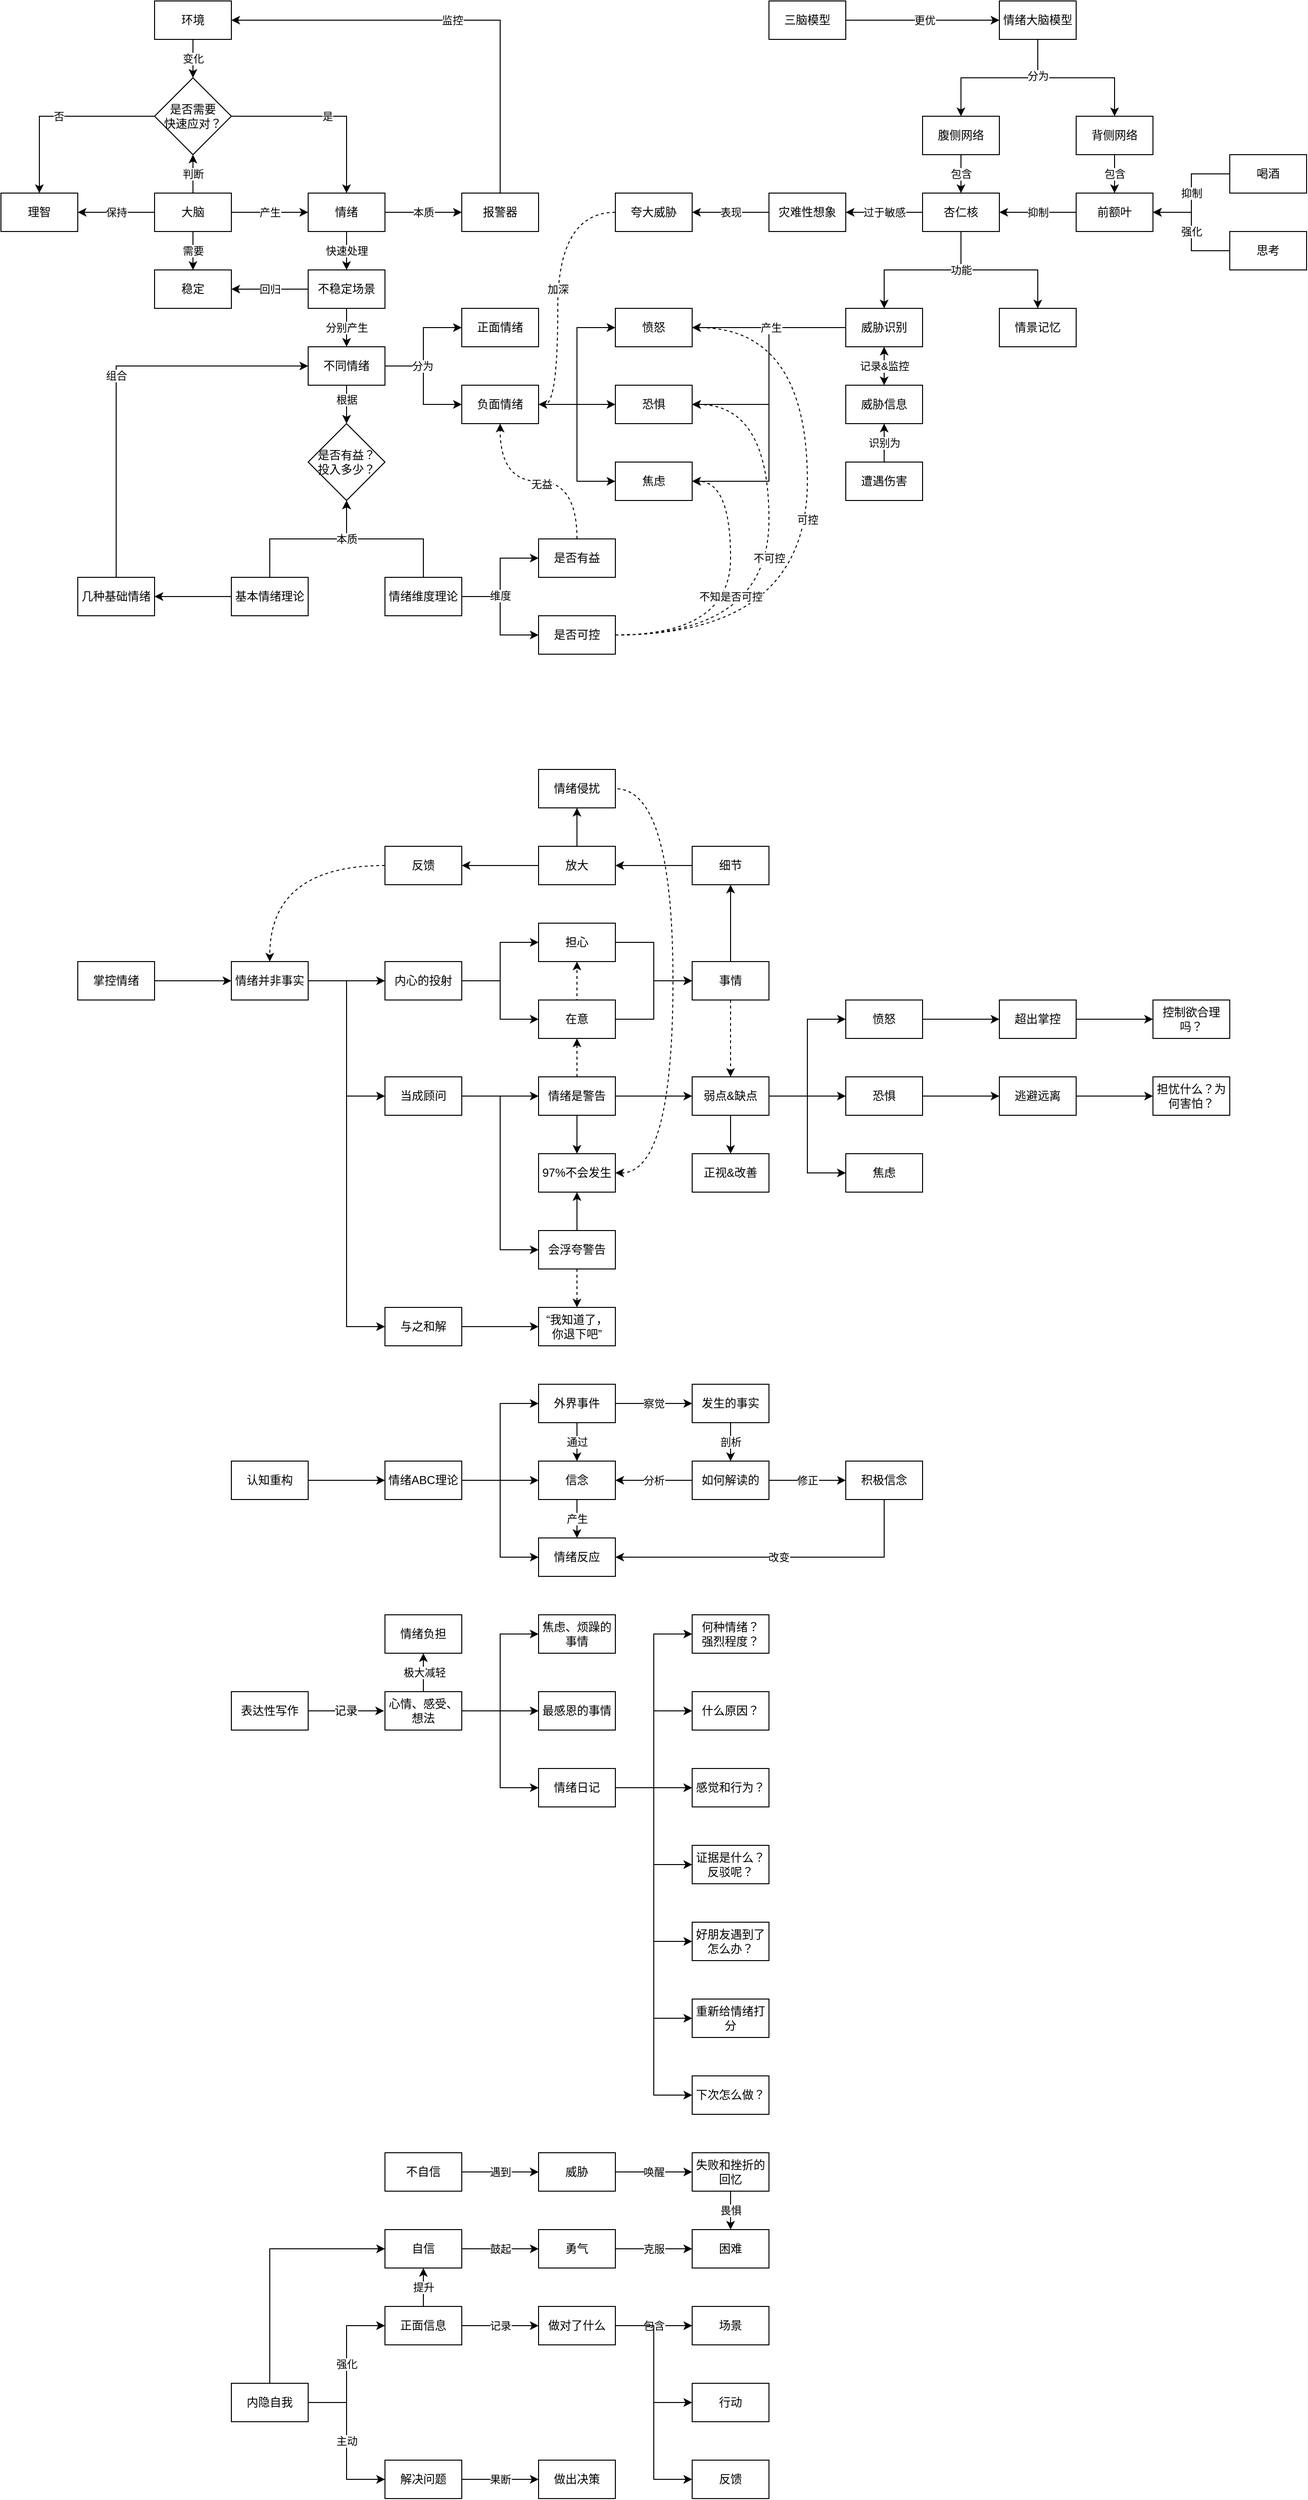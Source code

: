 <mxfile version="23.1.5" type="github">
  <diagram name="第 1 页" id="769Nruec_Y08chpwxp-w">
    <mxGraphModel dx="1434" dy="746" grid="1" gridSize="10" guides="1" tooltips="1" connect="1" arrows="1" fold="1" page="1" pageScale="1" pageWidth="827" pageHeight="1169" math="0" shadow="0">
      <root>
        <mxCell id="0" />
        <mxCell id="1" parent="0" />
        <mxCell id="pS93kYRO29QVI3YdvDil-194" style="edgeStyle=orthogonalEdgeStyle;rounded=0;orthogonalLoop=1;jettySize=auto;html=1;entryX=0.5;entryY=1;entryDx=0;entryDy=0;dashed=1;" parent="1" source="pS93kYRO29QVI3YdvDil-151" target="pS93kYRO29QVI3YdvDil-129" edge="1">
          <mxGeometry relative="1" as="geometry" />
        </mxCell>
        <mxCell id="pS93kYRO29QVI3YdvDil-13" value="变化" style="edgeStyle=orthogonalEdgeStyle;rounded=0;orthogonalLoop=1;jettySize=auto;html=1;" parent="1" source="pS93kYRO29QVI3YdvDil-1" target="pS93kYRO29QVI3YdvDil-12" edge="1">
          <mxGeometry relative="1" as="geometry" />
        </mxCell>
        <mxCell id="pS93kYRO29QVI3YdvDil-1" value="环境" style="rounded=0;whiteSpace=wrap;html=1;" parent="1" vertex="1">
          <mxGeometry x="240" y="160" width="80" height="40" as="geometry" />
        </mxCell>
        <mxCell id="pS93kYRO29QVI3YdvDil-2" value="理智" style="rounded=0;whiteSpace=wrap;html=1;" parent="1" vertex="1">
          <mxGeometry x="80" y="360" width="80" height="40" as="geometry" />
        </mxCell>
        <mxCell id="pS93kYRO29QVI3YdvDil-7" value="保持" style="edgeStyle=orthogonalEdgeStyle;rounded=0;orthogonalLoop=1;jettySize=auto;html=1;entryX=1;entryY=0.5;entryDx=0;entryDy=0;" parent="1" source="pS93kYRO29QVI3YdvDil-3" target="pS93kYRO29QVI3YdvDil-2" edge="1">
          <mxGeometry relative="1" as="geometry" />
        </mxCell>
        <mxCell id="pS93kYRO29QVI3YdvDil-8" value="产生" style="edgeStyle=orthogonalEdgeStyle;rounded=0;orthogonalLoop=1;jettySize=auto;html=1;entryX=0;entryY=0.5;entryDx=0;entryDy=0;" parent="1" source="pS93kYRO29QVI3YdvDil-3" target="pS93kYRO29QVI3YdvDil-6" edge="1">
          <mxGeometry relative="1" as="geometry" />
        </mxCell>
        <mxCell id="pS93kYRO29QVI3YdvDil-14" value="判断" style="edgeStyle=orthogonalEdgeStyle;rounded=0;orthogonalLoop=1;jettySize=auto;html=1;" parent="1" source="pS93kYRO29QVI3YdvDil-3" target="pS93kYRO29QVI3YdvDil-12" edge="1">
          <mxGeometry relative="1" as="geometry" />
        </mxCell>
        <mxCell id="pS93kYRO29QVI3YdvDil-25" value="需要" style="edgeStyle=orthogonalEdgeStyle;rounded=0;orthogonalLoop=1;jettySize=auto;html=1;entryX=0.5;entryY=0;entryDx=0;entryDy=0;" parent="1" source="pS93kYRO29QVI3YdvDil-3" target="pS93kYRO29QVI3YdvDil-24" edge="1">
          <mxGeometry relative="1" as="geometry" />
        </mxCell>
        <mxCell id="pS93kYRO29QVI3YdvDil-3" value="大脑" style="rounded=0;whiteSpace=wrap;html=1;" parent="1" vertex="1">
          <mxGeometry x="240" y="360" width="80" height="40" as="geometry" />
        </mxCell>
        <mxCell id="pS93kYRO29QVI3YdvDil-20" value="本质" style="edgeStyle=orthogonalEdgeStyle;rounded=0;orthogonalLoop=1;jettySize=auto;html=1;entryX=0;entryY=0.5;entryDx=0;entryDy=0;" parent="1" source="pS93kYRO29QVI3YdvDil-6" target="pS93kYRO29QVI3YdvDil-19" edge="1">
          <mxGeometry relative="1" as="geometry" />
        </mxCell>
        <mxCell id="pS93kYRO29QVI3YdvDil-26" value="快速处理" style="edgeStyle=orthogonalEdgeStyle;rounded=0;orthogonalLoop=1;jettySize=auto;html=1;entryX=0.5;entryY=0;entryDx=0;entryDy=0;" parent="1" source="pS93kYRO29QVI3YdvDil-6" target="pS93kYRO29QVI3YdvDil-23" edge="1">
          <mxGeometry relative="1" as="geometry" />
        </mxCell>
        <mxCell id="pS93kYRO29QVI3YdvDil-6" value="情绪" style="rounded=0;whiteSpace=wrap;html=1;" parent="1" vertex="1">
          <mxGeometry x="400" y="360" width="80" height="40" as="geometry" />
        </mxCell>
        <mxCell id="pS93kYRO29QVI3YdvDil-15" value="是" style="edgeStyle=orthogonalEdgeStyle;rounded=0;orthogonalLoop=1;jettySize=auto;html=1;" parent="1" source="pS93kYRO29QVI3YdvDil-12" target="pS93kYRO29QVI3YdvDil-6" edge="1">
          <mxGeometry relative="1" as="geometry" />
        </mxCell>
        <mxCell id="pS93kYRO29QVI3YdvDil-16" value="否" style="edgeStyle=orthogonalEdgeStyle;rounded=0;orthogonalLoop=1;jettySize=auto;html=1;entryX=0.5;entryY=0;entryDx=0;entryDy=0;" parent="1" source="pS93kYRO29QVI3YdvDil-12" target="pS93kYRO29QVI3YdvDil-2" edge="1">
          <mxGeometry relative="1" as="geometry" />
        </mxCell>
        <mxCell id="pS93kYRO29QVI3YdvDil-12" value="是否需要&lt;br&gt;快速应对？" style="rhombus;whiteSpace=wrap;html=1;" parent="1" vertex="1">
          <mxGeometry x="240" y="240" width="80" height="80" as="geometry" />
        </mxCell>
        <mxCell id="pS93kYRO29QVI3YdvDil-21" value="监控" style="edgeStyle=orthogonalEdgeStyle;rounded=0;orthogonalLoop=1;jettySize=auto;html=1;entryX=1;entryY=0.5;entryDx=0;entryDy=0;" parent="1" source="pS93kYRO29QVI3YdvDil-19" target="pS93kYRO29QVI3YdvDil-1" edge="1">
          <mxGeometry relative="1" as="geometry">
            <Array as="points">
              <mxPoint x="600" y="180" />
            </Array>
          </mxGeometry>
        </mxCell>
        <mxCell id="pS93kYRO29QVI3YdvDil-19" value="报警器" style="rounded=0;whiteSpace=wrap;html=1;" parent="1" vertex="1">
          <mxGeometry x="560" y="360" width="80" height="40" as="geometry" />
        </mxCell>
        <mxCell id="pS93kYRO29QVI3YdvDil-27" value="回归" style="edgeStyle=orthogonalEdgeStyle;rounded=0;orthogonalLoop=1;jettySize=auto;html=1;" parent="1" source="pS93kYRO29QVI3YdvDil-23" target="pS93kYRO29QVI3YdvDil-24" edge="1">
          <mxGeometry relative="1" as="geometry" />
        </mxCell>
        <mxCell id="pS93kYRO29QVI3YdvDil-42" value="分别产生" style="edgeStyle=orthogonalEdgeStyle;rounded=0;orthogonalLoop=1;jettySize=auto;html=1;entryX=0.5;entryY=0;entryDx=0;entryDy=0;" parent="1" source="pS93kYRO29QVI3YdvDil-23" target="pS93kYRO29QVI3YdvDil-41" edge="1">
          <mxGeometry relative="1" as="geometry" />
        </mxCell>
        <mxCell id="pS93kYRO29QVI3YdvDil-23" value="不稳定场景" style="rounded=0;whiteSpace=wrap;html=1;" parent="1" vertex="1">
          <mxGeometry x="400" y="440" width="80" height="40" as="geometry" />
        </mxCell>
        <mxCell id="pS93kYRO29QVI3YdvDil-24" value="稳定" style="rounded=0;whiteSpace=wrap;html=1;" parent="1" vertex="1">
          <mxGeometry x="240" y="440" width="80" height="40" as="geometry" />
        </mxCell>
        <mxCell id="pS93kYRO29QVI3YdvDil-38" style="edgeStyle=orthogonalEdgeStyle;rounded=0;orthogonalLoop=1;jettySize=auto;html=1;entryX=0.5;entryY=1;entryDx=0;entryDy=0;" parent="1" source="pS93kYRO29QVI3YdvDil-29" target="pS93kYRO29QVI3YdvDil-36" edge="1">
          <mxGeometry relative="1" as="geometry" />
        </mxCell>
        <mxCell id="pS93kYRO29QVI3YdvDil-59" style="edgeStyle=orthogonalEdgeStyle;rounded=0;orthogonalLoop=1;jettySize=auto;html=1;entryX=1;entryY=0.5;entryDx=0;entryDy=0;" parent="1" source="pS93kYRO29QVI3YdvDil-29" target="pS93kYRO29QVI3YdvDil-58" edge="1">
          <mxGeometry relative="1" as="geometry" />
        </mxCell>
        <mxCell id="pS93kYRO29QVI3YdvDil-29" value="基本情绪理论" style="rounded=0;whiteSpace=wrap;html=1;" parent="1" vertex="1">
          <mxGeometry x="320" y="760" width="80" height="40" as="geometry" />
        </mxCell>
        <mxCell id="pS93kYRO29QVI3YdvDil-39" style="edgeStyle=orthogonalEdgeStyle;rounded=0;orthogonalLoop=1;jettySize=auto;html=1;entryX=0.5;entryY=1;entryDx=0;entryDy=0;" parent="1" source="pS93kYRO29QVI3YdvDil-35" target="pS93kYRO29QVI3YdvDil-36" edge="1">
          <mxGeometry relative="1" as="geometry" />
        </mxCell>
        <mxCell id="pS93kYRO29QVI3YdvDil-40" value="本质" style="edgeLabel;html=1;align=center;verticalAlign=middle;resizable=0;points=[];" parent="pS93kYRO29QVI3YdvDil-39" vertex="1" connectable="0">
          <mxGeometry x="0.512" y="-1" relative="1" as="geometry">
            <mxPoint x="-1" y="1" as="offset" />
          </mxGeometry>
        </mxCell>
        <mxCell id="pS93kYRO29QVI3YdvDil-55" style="edgeStyle=orthogonalEdgeStyle;rounded=0;orthogonalLoop=1;jettySize=auto;html=1;entryX=0;entryY=0.5;entryDx=0;entryDy=0;" parent="1" source="pS93kYRO29QVI3YdvDil-35" target="pS93kYRO29QVI3YdvDil-53" edge="1">
          <mxGeometry relative="1" as="geometry" />
        </mxCell>
        <mxCell id="pS93kYRO29QVI3YdvDil-56" style="edgeStyle=orthogonalEdgeStyle;rounded=0;orthogonalLoop=1;jettySize=auto;html=1;entryX=0;entryY=0.5;entryDx=0;entryDy=0;" parent="1" source="pS93kYRO29QVI3YdvDil-35" target="pS93kYRO29QVI3YdvDil-54" edge="1">
          <mxGeometry relative="1" as="geometry" />
        </mxCell>
        <mxCell id="pS93kYRO29QVI3YdvDil-57" value="维度" style="edgeLabel;html=1;align=center;verticalAlign=middle;resizable=0;points=[];" parent="pS93kYRO29QVI3YdvDil-56" vertex="1" connectable="0">
          <mxGeometry x="-0.333" relative="1" as="geometry">
            <mxPoint y="-1" as="offset" />
          </mxGeometry>
        </mxCell>
        <mxCell id="pS93kYRO29QVI3YdvDil-35" value="情绪维度理论" style="rounded=0;whiteSpace=wrap;html=1;" parent="1" vertex="1">
          <mxGeometry x="480" y="760" width="80" height="40" as="geometry" />
        </mxCell>
        <mxCell id="pS93kYRO29QVI3YdvDil-36" value="是否有益？&lt;br&gt;投入多少？" style="rhombus;whiteSpace=wrap;html=1;" parent="1" vertex="1">
          <mxGeometry x="400" y="600" width="80" height="80" as="geometry" />
        </mxCell>
        <mxCell id="pS93kYRO29QVI3YdvDil-43" style="edgeStyle=orthogonalEdgeStyle;rounded=0;orthogonalLoop=1;jettySize=auto;html=1;entryX=0.5;entryY=0;entryDx=0;entryDy=0;" parent="1" source="pS93kYRO29QVI3YdvDil-41" target="pS93kYRO29QVI3YdvDil-36" edge="1">
          <mxGeometry relative="1" as="geometry" />
        </mxCell>
        <mxCell id="pS93kYRO29QVI3YdvDil-44" value="根据" style="edgeLabel;html=1;align=center;verticalAlign=middle;resizable=0;points=[];" parent="pS93kYRO29QVI3YdvDil-43" vertex="1" connectable="0">
          <mxGeometry x="-0.25" relative="1" as="geometry">
            <mxPoint as="offset" />
          </mxGeometry>
        </mxCell>
        <mxCell id="pS93kYRO29QVI3YdvDil-46" value="" style="edgeStyle=orthogonalEdgeStyle;rounded=0;orthogonalLoop=1;jettySize=auto;html=1;" parent="1" source="pS93kYRO29QVI3YdvDil-41" target="pS93kYRO29QVI3YdvDil-45" edge="1">
          <mxGeometry relative="1" as="geometry" />
        </mxCell>
        <mxCell id="pS93kYRO29QVI3YdvDil-64" style="edgeStyle=orthogonalEdgeStyle;rounded=0;orthogonalLoop=1;jettySize=auto;html=1;" parent="1" source="pS93kYRO29QVI3YdvDil-41" target="pS93kYRO29QVI3YdvDil-63" edge="1">
          <mxGeometry relative="1" as="geometry" />
        </mxCell>
        <mxCell id="pS93kYRO29QVI3YdvDil-65" value="分为" style="edgeLabel;html=1;align=center;verticalAlign=middle;resizable=0;points=[];" parent="pS93kYRO29QVI3YdvDil-64" vertex="1" connectable="0">
          <mxGeometry x="-0.333" y="-2" relative="1" as="geometry">
            <mxPoint x="-3" as="offset" />
          </mxGeometry>
        </mxCell>
        <mxCell id="pS93kYRO29QVI3YdvDil-41" value="不同情绪" style="rounded=0;whiteSpace=wrap;html=1;" parent="1" vertex="1">
          <mxGeometry x="400" y="520" width="80" height="40" as="geometry" />
        </mxCell>
        <mxCell id="pS93kYRO29QVI3YdvDil-50" style="edgeStyle=orthogonalEdgeStyle;rounded=0;orthogonalLoop=1;jettySize=auto;html=1;entryX=0;entryY=0.5;entryDx=0;entryDy=0;" parent="1" source="pS93kYRO29QVI3YdvDil-45" target="pS93kYRO29QVI3YdvDil-47" edge="1">
          <mxGeometry relative="1" as="geometry" />
        </mxCell>
        <mxCell id="pS93kYRO29QVI3YdvDil-51" style="edgeStyle=orthogonalEdgeStyle;rounded=0;orthogonalLoop=1;jettySize=auto;html=1;entryX=0;entryY=0.5;entryDx=0;entryDy=0;" parent="1" source="pS93kYRO29QVI3YdvDil-45" target="pS93kYRO29QVI3YdvDil-48" edge="1">
          <mxGeometry relative="1" as="geometry" />
        </mxCell>
        <mxCell id="pS93kYRO29QVI3YdvDil-52" style="edgeStyle=orthogonalEdgeStyle;rounded=0;orthogonalLoop=1;jettySize=auto;html=1;entryX=0;entryY=0.5;entryDx=0;entryDy=0;" parent="1" source="pS93kYRO29QVI3YdvDil-45" target="pS93kYRO29QVI3YdvDil-49" edge="1">
          <mxGeometry relative="1" as="geometry" />
        </mxCell>
        <mxCell id="pS93kYRO29QVI3YdvDil-45" value="负面情绪" style="rounded=0;whiteSpace=wrap;html=1;" parent="1" vertex="1">
          <mxGeometry x="560" y="560" width="80" height="40" as="geometry" />
        </mxCell>
        <mxCell id="pS93kYRO29QVI3YdvDil-47" value="愤怒" style="rounded=0;whiteSpace=wrap;html=1;" parent="1" vertex="1">
          <mxGeometry x="720" y="480" width="80" height="40" as="geometry" />
        </mxCell>
        <mxCell id="pS93kYRO29QVI3YdvDil-48" value="恐惧" style="rounded=0;whiteSpace=wrap;html=1;" parent="1" vertex="1">
          <mxGeometry x="720" y="560" width="80" height="40" as="geometry" />
        </mxCell>
        <mxCell id="pS93kYRO29QVI3YdvDil-49" value="焦虑" style="rounded=0;whiteSpace=wrap;html=1;" parent="1" vertex="1">
          <mxGeometry x="720" y="640" width="80" height="40" as="geometry" />
        </mxCell>
        <mxCell id="pS93kYRO29QVI3YdvDil-61" style="edgeStyle=orthogonalEdgeStyle;rounded=0;orthogonalLoop=1;jettySize=auto;html=1;dashed=1;curved=1;" parent="1" source="pS93kYRO29QVI3YdvDil-53" target="pS93kYRO29QVI3YdvDil-45" edge="1">
          <mxGeometry relative="1" as="geometry" />
        </mxCell>
        <mxCell id="pS93kYRO29QVI3YdvDil-62" value="无益" style="edgeLabel;html=1;align=center;verticalAlign=middle;resizable=0;points=[];" parent="pS93kYRO29QVI3YdvDil-61" vertex="1" connectable="0">
          <mxGeometry x="-0.025" y="4" relative="1" as="geometry">
            <mxPoint y="-1" as="offset" />
          </mxGeometry>
        </mxCell>
        <mxCell id="pS93kYRO29QVI3YdvDil-53" value="是否有益" style="rounded=0;whiteSpace=wrap;html=1;" parent="1" vertex="1">
          <mxGeometry x="640" y="720" width="80" height="40" as="geometry" />
        </mxCell>
        <mxCell id="pS93kYRO29QVI3YdvDil-92" value="可控" style="edgeStyle=orthogonalEdgeStyle;rounded=0;orthogonalLoop=1;jettySize=auto;html=1;entryX=1;entryY=0.5;entryDx=0;entryDy=0;curved=1;dashed=1;" parent="1" source="pS93kYRO29QVI3YdvDil-54" target="pS93kYRO29QVI3YdvDil-47" edge="1">
          <mxGeometry relative="1" as="geometry">
            <Array as="points">
              <mxPoint x="920" y="820" />
              <mxPoint x="920" y="500" />
            </Array>
          </mxGeometry>
        </mxCell>
        <mxCell id="pS93kYRO29QVI3YdvDil-98" value="不可控" style="edgeStyle=orthogonalEdgeStyle;rounded=0;orthogonalLoop=1;jettySize=auto;html=1;entryX=1;entryY=0.5;entryDx=0;entryDy=0;curved=1;dashed=1;" parent="1" source="pS93kYRO29QVI3YdvDil-54" target="pS93kYRO29QVI3YdvDil-48" edge="1">
          <mxGeometry relative="1" as="geometry">
            <Array as="points">
              <mxPoint x="880" y="820" />
              <mxPoint x="880" y="580" />
            </Array>
          </mxGeometry>
        </mxCell>
        <mxCell id="pS93kYRO29QVI3YdvDil-100" value="不知是否可控" style="edgeStyle=orthogonalEdgeStyle;rounded=0;orthogonalLoop=1;jettySize=auto;html=1;entryX=1;entryY=0.5;entryDx=0;entryDy=0;curved=1;dashed=1;" parent="1" source="pS93kYRO29QVI3YdvDil-54" target="pS93kYRO29QVI3YdvDil-49" edge="1">
          <mxGeometry relative="1" as="geometry">
            <Array as="points">
              <mxPoint x="840" y="820" />
              <mxPoint x="840" y="660" />
            </Array>
          </mxGeometry>
        </mxCell>
        <mxCell id="pS93kYRO29QVI3YdvDil-54" value="是否可控" style="rounded=0;whiteSpace=wrap;html=1;" parent="1" vertex="1">
          <mxGeometry x="640" y="800" width="80" height="40" as="geometry" />
        </mxCell>
        <mxCell id="pS93kYRO29QVI3YdvDil-60" value="组合" style="edgeStyle=orthogonalEdgeStyle;rounded=0;orthogonalLoop=1;jettySize=auto;html=1;entryX=0;entryY=0.5;entryDx=0;entryDy=0;" parent="1" source="pS93kYRO29QVI3YdvDil-58" target="pS93kYRO29QVI3YdvDil-41" edge="1">
          <mxGeometry relative="1" as="geometry">
            <Array as="points">
              <mxPoint x="200" y="540" />
            </Array>
          </mxGeometry>
        </mxCell>
        <mxCell id="pS93kYRO29QVI3YdvDil-58" value="几种基础情绪" style="rounded=0;whiteSpace=wrap;html=1;" parent="1" vertex="1">
          <mxGeometry x="160" y="760" width="80" height="40" as="geometry" />
        </mxCell>
        <mxCell id="pS93kYRO29QVI3YdvDil-63" value="正面情绪" style="rounded=0;whiteSpace=wrap;html=1;" parent="1" vertex="1">
          <mxGeometry x="560" y="480" width="80" height="40" as="geometry" />
        </mxCell>
        <mxCell id="pS93kYRO29QVI3YdvDil-110" style="edgeStyle=orthogonalEdgeStyle;rounded=0;orthogonalLoop=1;jettySize=auto;html=1;entryX=0.5;entryY=0;entryDx=0;entryDy=0;" parent="1" source="pS93kYRO29QVI3YdvDil-66" target="pS93kYRO29QVI3YdvDil-67" edge="1">
          <mxGeometry relative="1" as="geometry" />
        </mxCell>
        <mxCell id="pS93kYRO29QVI3YdvDil-111" style="edgeStyle=orthogonalEdgeStyle;rounded=0;orthogonalLoop=1;jettySize=auto;html=1;" parent="1" source="pS93kYRO29QVI3YdvDil-66" target="pS93kYRO29QVI3YdvDil-68" edge="1">
          <mxGeometry relative="1" as="geometry" />
        </mxCell>
        <mxCell id="pS93kYRO29QVI3YdvDil-123" value="分为" style="edgeLabel;html=1;align=center;verticalAlign=middle;resizable=0;points=[];" parent="pS93kYRO29QVI3YdvDil-111" vertex="1" connectable="0">
          <mxGeometry x="-0.525" relative="1" as="geometry">
            <mxPoint as="offset" />
          </mxGeometry>
        </mxCell>
        <mxCell id="pS93kYRO29QVI3YdvDil-66" value="情绪大脑模型" style="rounded=0;whiteSpace=wrap;html=1;" parent="1" vertex="1">
          <mxGeometry x="1120" y="160" width="80" height="40" as="geometry" />
        </mxCell>
        <mxCell id="pS93kYRO29QVI3YdvDil-74" value="包含" style="edgeStyle=orthogonalEdgeStyle;rounded=0;orthogonalLoop=1;jettySize=auto;html=1;entryX=0.5;entryY=0;entryDx=0;entryDy=0;" parent="1" source="pS93kYRO29QVI3YdvDil-67" target="pS93kYRO29QVI3YdvDil-69" edge="1">
          <mxGeometry relative="1" as="geometry" />
        </mxCell>
        <mxCell id="pS93kYRO29QVI3YdvDil-67" value="腹侧网络" style="rounded=0;whiteSpace=wrap;html=1;" parent="1" vertex="1">
          <mxGeometry x="1040" y="280" width="80" height="40" as="geometry" />
        </mxCell>
        <mxCell id="pS93kYRO29QVI3YdvDil-75" value="包含" style="edgeStyle=orthogonalEdgeStyle;rounded=0;orthogonalLoop=1;jettySize=auto;html=1;entryX=0.5;entryY=0;entryDx=0;entryDy=0;" parent="1" source="pS93kYRO29QVI3YdvDil-68" target="pS93kYRO29QVI3YdvDil-70" edge="1">
          <mxGeometry relative="1" as="geometry" />
        </mxCell>
        <mxCell id="pS93kYRO29QVI3YdvDil-68" value="背侧网络" style="rounded=0;whiteSpace=wrap;html=1;" parent="1" vertex="1">
          <mxGeometry x="1200" y="280" width="80" height="40" as="geometry" />
        </mxCell>
        <mxCell id="pS93kYRO29QVI3YdvDil-78" style="edgeStyle=orthogonalEdgeStyle;rounded=0;orthogonalLoop=1;jettySize=auto;html=1;entryX=0.5;entryY=0;entryDx=0;entryDy=0;" parent="1" source="pS93kYRO29QVI3YdvDil-69" target="pS93kYRO29QVI3YdvDil-76" edge="1">
          <mxGeometry relative="1" as="geometry" />
        </mxCell>
        <mxCell id="pS93kYRO29QVI3YdvDil-79" style="edgeStyle=orthogonalEdgeStyle;rounded=0;orthogonalLoop=1;jettySize=auto;html=1;" parent="1" source="pS93kYRO29QVI3YdvDil-69" target="pS93kYRO29QVI3YdvDil-77" edge="1">
          <mxGeometry relative="1" as="geometry" />
        </mxCell>
        <mxCell id="pS93kYRO29QVI3YdvDil-108" value="功能" style="edgeLabel;html=1;align=center;verticalAlign=middle;resizable=0;points=[];" parent="pS93kYRO29QVI3YdvDil-79" vertex="1" connectable="0">
          <mxGeometry x="-0.5" relative="1" as="geometry">
            <mxPoint as="offset" />
          </mxGeometry>
        </mxCell>
        <mxCell id="pS93kYRO29QVI3YdvDil-103" value="过于敏感" style="edgeStyle=orthogonalEdgeStyle;rounded=0;orthogonalLoop=1;jettySize=auto;html=1;" parent="1" source="pS93kYRO29QVI3YdvDil-69" target="pS93kYRO29QVI3YdvDil-101" edge="1">
          <mxGeometry relative="1" as="geometry" />
        </mxCell>
        <mxCell id="pS93kYRO29QVI3YdvDil-69" value="杏仁核" style="rounded=0;whiteSpace=wrap;html=1;" parent="1" vertex="1">
          <mxGeometry x="1040" y="360" width="80" height="40" as="geometry" />
        </mxCell>
        <mxCell id="pS93kYRO29QVI3YdvDil-107" value="抑制" style="edgeStyle=orthogonalEdgeStyle;rounded=0;orthogonalLoop=1;jettySize=auto;html=1;" parent="1" source="pS93kYRO29QVI3YdvDil-70" target="pS93kYRO29QVI3YdvDil-69" edge="1">
          <mxGeometry relative="1" as="geometry" />
        </mxCell>
        <mxCell id="pS93kYRO29QVI3YdvDil-70" value="前额叶" style="rounded=0;whiteSpace=wrap;html=1;" parent="1" vertex="1">
          <mxGeometry x="1200" y="360" width="80" height="40" as="geometry" />
        </mxCell>
        <mxCell id="pS93kYRO29QVI3YdvDil-76" value="情景记忆" style="rounded=0;whiteSpace=wrap;html=1;" parent="1" vertex="1">
          <mxGeometry x="1120" y="480" width="80" height="40" as="geometry" />
        </mxCell>
        <mxCell id="pS93kYRO29QVI3YdvDil-87" style="edgeStyle=orthogonalEdgeStyle;rounded=0;orthogonalLoop=1;jettySize=auto;html=1;entryX=1;entryY=0.5;entryDx=0;entryDy=0;" parent="1" source="pS93kYRO29QVI3YdvDil-77" target="pS93kYRO29QVI3YdvDil-47" edge="1">
          <mxGeometry relative="1" as="geometry" />
        </mxCell>
        <mxCell id="pS93kYRO29QVI3YdvDil-88" style="edgeStyle=orthogonalEdgeStyle;rounded=0;orthogonalLoop=1;jettySize=auto;html=1;entryX=1;entryY=0.5;entryDx=0;entryDy=0;" parent="1" source="pS93kYRO29QVI3YdvDil-77" target="pS93kYRO29QVI3YdvDil-48" edge="1">
          <mxGeometry relative="1" as="geometry" />
        </mxCell>
        <mxCell id="pS93kYRO29QVI3YdvDil-99" style="edgeStyle=orthogonalEdgeStyle;rounded=0;orthogonalLoop=1;jettySize=auto;html=1;entryX=1;entryY=0.5;entryDx=0;entryDy=0;" parent="1" source="pS93kYRO29QVI3YdvDil-77" target="pS93kYRO29QVI3YdvDil-49" edge="1">
          <mxGeometry relative="1" as="geometry" />
        </mxCell>
        <mxCell id="pS93kYRO29QVI3YdvDil-121" value="产生" style="edgeLabel;html=1;align=center;verticalAlign=middle;resizable=0;points=[];" parent="pS93kYRO29QVI3YdvDil-99" vertex="1" connectable="0">
          <mxGeometry x="-0.512" relative="1" as="geometry">
            <mxPoint as="offset" />
          </mxGeometry>
        </mxCell>
        <mxCell id="pS93kYRO29QVI3YdvDil-77" value="威胁识别" style="rounded=0;whiteSpace=wrap;html=1;" parent="1" vertex="1">
          <mxGeometry x="960" y="480" width="80" height="40" as="geometry" />
        </mxCell>
        <mxCell id="pS93kYRO29QVI3YdvDil-86" value="" style="edgeStyle=orthogonalEdgeStyle;rounded=0;orthogonalLoop=1;jettySize=auto;html=1;startArrow=classic;startFill=1;" parent="1" source="pS93kYRO29QVI3YdvDil-80" target="pS93kYRO29QVI3YdvDil-77" edge="1">
          <mxGeometry relative="1" as="geometry" />
        </mxCell>
        <mxCell id="pS93kYRO29QVI3YdvDil-122" value="记录&amp;amp;监控" style="edgeLabel;html=1;align=center;verticalAlign=middle;resizable=0;points=[];" parent="pS93kYRO29QVI3YdvDil-86" vertex="1" connectable="0">
          <mxGeometry relative="1" as="geometry">
            <mxPoint as="offset" />
          </mxGeometry>
        </mxCell>
        <mxCell id="pS93kYRO29QVI3YdvDil-80" value="威胁信息" style="rounded=0;whiteSpace=wrap;html=1;" parent="1" vertex="1">
          <mxGeometry x="960" y="560" width="80" height="40" as="geometry" />
        </mxCell>
        <mxCell id="pS93kYRO29QVI3YdvDil-85" value="识别为" style="edgeStyle=orthogonalEdgeStyle;rounded=0;orthogonalLoop=1;jettySize=auto;html=1;" parent="1" source="pS93kYRO29QVI3YdvDil-81" target="pS93kYRO29QVI3YdvDil-80" edge="1">
          <mxGeometry relative="1" as="geometry" />
        </mxCell>
        <mxCell id="pS93kYRO29QVI3YdvDil-81" value="遭遇伤害" style="rounded=0;whiteSpace=wrap;html=1;" parent="1" vertex="1">
          <mxGeometry x="960" y="640" width="80" height="40" as="geometry" />
        </mxCell>
        <mxCell id="pS93kYRO29QVI3YdvDil-105" value="表现" style="edgeStyle=orthogonalEdgeStyle;rounded=0;orthogonalLoop=1;jettySize=auto;html=1;" parent="1" source="pS93kYRO29QVI3YdvDil-101" target="pS93kYRO29QVI3YdvDil-104" edge="1">
          <mxGeometry relative="1" as="geometry" />
        </mxCell>
        <mxCell id="pS93kYRO29QVI3YdvDil-101" value="灾难性想象" style="rounded=0;whiteSpace=wrap;html=1;" parent="1" vertex="1">
          <mxGeometry x="880" y="360" width="80" height="40" as="geometry" />
        </mxCell>
        <mxCell id="pS93kYRO29QVI3YdvDil-109" value="加深" style="edgeStyle=orthogonalEdgeStyle;rounded=0;orthogonalLoop=1;jettySize=auto;html=1;entryX=1;entryY=0.5;entryDx=0;entryDy=0;curved=1;dashed=1;" parent="1" source="pS93kYRO29QVI3YdvDil-104" target="pS93kYRO29QVI3YdvDil-45" edge="1">
          <mxGeometry relative="1" as="geometry">
            <Array as="points">
              <mxPoint x="660" y="380" />
              <mxPoint x="660" y="580" />
            </Array>
          </mxGeometry>
        </mxCell>
        <mxCell id="pS93kYRO29QVI3YdvDil-104" value="夸大威胁" style="rounded=0;whiteSpace=wrap;html=1;" parent="1" vertex="1">
          <mxGeometry x="720" y="360" width="80" height="40" as="geometry" />
        </mxCell>
        <mxCell id="pS93kYRO29QVI3YdvDil-113" value="抑制" style="edgeStyle=orthogonalEdgeStyle;rounded=0;orthogonalLoop=1;jettySize=auto;html=1;entryX=1;entryY=0.5;entryDx=0;entryDy=0;" parent="1" source="pS93kYRO29QVI3YdvDil-112" target="pS93kYRO29QVI3YdvDil-70" edge="1">
          <mxGeometry relative="1" as="geometry" />
        </mxCell>
        <mxCell id="pS93kYRO29QVI3YdvDil-112" value="喝酒" style="rounded=0;whiteSpace=wrap;html=1;" parent="1" vertex="1">
          <mxGeometry x="1360" y="320" width="80" height="40" as="geometry" />
        </mxCell>
        <mxCell id="pS93kYRO29QVI3YdvDil-116" value="强化" style="edgeStyle=orthogonalEdgeStyle;rounded=0;orthogonalLoop=1;jettySize=auto;html=1;entryX=1;entryY=0.5;entryDx=0;entryDy=0;" parent="1" source="pS93kYRO29QVI3YdvDil-115" target="pS93kYRO29QVI3YdvDil-70" edge="1">
          <mxGeometry relative="1" as="geometry" />
        </mxCell>
        <mxCell id="pS93kYRO29QVI3YdvDil-115" value="思考" style="rounded=0;whiteSpace=wrap;html=1;" parent="1" vertex="1">
          <mxGeometry x="1360" y="400" width="80" height="40" as="geometry" />
        </mxCell>
        <mxCell id="pS93kYRO29QVI3YdvDil-125" style="edgeStyle=orthogonalEdgeStyle;rounded=0;orthogonalLoop=1;jettySize=auto;html=1;entryX=0;entryY=0.5;entryDx=0;entryDy=0;" parent="1" source="pS93kYRO29QVI3YdvDil-124" target="pS93kYRO29QVI3YdvDil-66" edge="1">
          <mxGeometry relative="1" as="geometry" />
        </mxCell>
        <mxCell id="pS93kYRO29QVI3YdvDil-126" value="更优" style="edgeLabel;html=1;align=center;verticalAlign=middle;resizable=0;points=[];" parent="pS93kYRO29QVI3YdvDil-125" vertex="1" connectable="0">
          <mxGeometry x="0.025" relative="1" as="geometry">
            <mxPoint as="offset" />
          </mxGeometry>
        </mxCell>
        <mxCell id="pS93kYRO29QVI3YdvDil-124" value="三脑模型" style="rounded=0;whiteSpace=wrap;html=1;" parent="1" vertex="1">
          <mxGeometry x="880" y="160" width="80" height="40" as="geometry" />
        </mxCell>
        <mxCell id="pS93kYRO29QVI3YdvDil-132" style="edgeStyle=orthogonalEdgeStyle;rounded=0;orthogonalLoop=1;jettySize=auto;html=1;" parent="1" source="pS93kYRO29QVI3YdvDil-127" target="pS93kYRO29QVI3YdvDil-128" edge="1">
          <mxGeometry relative="1" as="geometry" />
        </mxCell>
        <mxCell id="pS93kYRO29QVI3YdvDil-127" value="掌控情绪" style="rounded=0;whiteSpace=wrap;html=1;" parent="1" vertex="1">
          <mxGeometry x="160" y="1160" width="80" height="40" as="geometry" />
        </mxCell>
        <mxCell id="pS93kYRO29QVI3YdvDil-135" style="edgeStyle=orthogonalEdgeStyle;rounded=0;orthogonalLoop=1;jettySize=auto;html=1;entryX=0;entryY=0.5;entryDx=0;entryDy=0;" parent="1" source="pS93kYRO29QVI3YdvDil-128" target="pS93kYRO29QVI3YdvDil-131" edge="1">
          <mxGeometry relative="1" as="geometry" />
        </mxCell>
        <mxCell id="pS93kYRO29QVI3YdvDil-149" style="edgeStyle=orthogonalEdgeStyle;rounded=0;orthogonalLoop=1;jettySize=auto;html=1;entryX=0;entryY=0.5;entryDx=0;entryDy=0;" parent="1" source="pS93kYRO29QVI3YdvDil-128" target="pS93kYRO29QVI3YdvDil-148" edge="1">
          <mxGeometry relative="1" as="geometry" />
        </mxCell>
        <mxCell id="FzciYmJQSQ4j-4EpGqzH-29" style="edgeStyle=orthogonalEdgeStyle;rounded=0;orthogonalLoop=1;jettySize=auto;html=1;entryX=0;entryY=0.5;entryDx=0;entryDy=0;" edge="1" parent="1" source="pS93kYRO29QVI3YdvDil-128" target="pS93kYRO29QVI3YdvDil-188">
          <mxGeometry relative="1" as="geometry" />
        </mxCell>
        <mxCell id="pS93kYRO29QVI3YdvDil-128" value="情绪并非事实" style="rounded=0;whiteSpace=wrap;html=1;" parent="1" vertex="1">
          <mxGeometry x="320" y="1160" width="80" height="40" as="geometry" />
        </mxCell>
        <mxCell id="pS93kYRO29QVI3YdvDil-139" style="edgeStyle=orthogonalEdgeStyle;rounded=0;orthogonalLoop=1;jettySize=auto;html=1;" parent="1" source="pS93kYRO29QVI3YdvDil-129" target="pS93kYRO29QVI3YdvDil-138" edge="1">
          <mxGeometry relative="1" as="geometry" />
        </mxCell>
        <mxCell id="pS93kYRO29QVI3YdvDil-129" value="担心" style="rounded=0;whiteSpace=wrap;html=1;" parent="1" vertex="1">
          <mxGeometry x="640" y="1120" width="80" height="40" as="geometry" />
        </mxCell>
        <mxCell id="pS93kYRO29QVI3YdvDil-140" style="edgeStyle=orthogonalEdgeStyle;rounded=0;orthogonalLoop=1;jettySize=auto;html=1;entryX=0;entryY=0.5;entryDx=0;entryDy=0;" parent="1" source="pS93kYRO29QVI3YdvDil-130" target="pS93kYRO29QVI3YdvDil-138" edge="1">
          <mxGeometry relative="1" as="geometry" />
        </mxCell>
        <mxCell id="pS93kYRO29QVI3YdvDil-130" value="在意" style="rounded=0;whiteSpace=wrap;html=1;" parent="1" vertex="1">
          <mxGeometry x="640" y="1200" width="80" height="40" as="geometry" />
        </mxCell>
        <mxCell id="pS93kYRO29QVI3YdvDil-136" style="edgeStyle=orthogonalEdgeStyle;rounded=0;orthogonalLoop=1;jettySize=auto;html=1;entryX=0;entryY=0.5;entryDx=0;entryDy=0;" parent="1" source="pS93kYRO29QVI3YdvDil-131" target="pS93kYRO29QVI3YdvDil-129" edge="1">
          <mxGeometry relative="1" as="geometry" />
        </mxCell>
        <mxCell id="pS93kYRO29QVI3YdvDil-137" style="edgeStyle=orthogonalEdgeStyle;rounded=0;orthogonalLoop=1;jettySize=auto;html=1;entryX=0;entryY=0.5;entryDx=0;entryDy=0;" parent="1" source="pS93kYRO29QVI3YdvDil-131" target="pS93kYRO29QVI3YdvDil-130" edge="1">
          <mxGeometry relative="1" as="geometry" />
        </mxCell>
        <mxCell id="pS93kYRO29QVI3YdvDil-131" value="内心的投射" style="rounded=0;whiteSpace=wrap;html=1;" parent="1" vertex="1">
          <mxGeometry x="480" y="1160" width="80" height="40" as="geometry" />
        </mxCell>
        <mxCell id="pS93kYRO29QVI3YdvDil-142" style="edgeStyle=orthogonalEdgeStyle;rounded=0;orthogonalLoop=1;jettySize=auto;html=1;" parent="1" source="pS93kYRO29QVI3YdvDil-138" target="pS93kYRO29QVI3YdvDil-141" edge="1">
          <mxGeometry relative="1" as="geometry" />
        </mxCell>
        <mxCell id="pS93kYRO29QVI3YdvDil-160" style="edgeStyle=orthogonalEdgeStyle;rounded=0;orthogonalLoop=1;jettySize=auto;html=1;endArrow=classic;endFill=1;dashed=1;curved=1;" parent="1" source="pS93kYRO29QVI3YdvDil-138" target="pS93kYRO29QVI3YdvDil-153" edge="1">
          <mxGeometry relative="1" as="geometry" />
        </mxCell>
        <mxCell id="pS93kYRO29QVI3YdvDil-138" value="事情" style="rounded=0;whiteSpace=wrap;html=1;" parent="1" vertex="1">
          <mxGeometry x="800" y="1160" width="80" height="40" as="geometry" />
        </mxCell>
        <mxCell id="pS93kYRO29QVI3YdvDil-144" style="edgeStyle=orthogonalEdgeStyle;rounded=0;orthogonalLoop=1;jettySize=auto;html=1;entryX=1;entryY=0.5;entryDx=0;entryDy=0;" parent="1" source="pS93kYRO29QVI3YdvDil-141" target="pS93kYRO29QVI3YdvDil-143" edge="1">
          <mxGeometry relative="1" as="geometry" />
        </mxCell>
        <mxCell id="pS93kYRO29QVI3YdvDil-141" value="细节" style="rounded=0;whiteSpace=wrap;html=1;" parent="1" vertex="1">
          <mxGeometry x="800" y="1040" width="80" height="40" as="geometry" />
        </mxCell>
        <mxCell id="pS93kYRO29QVI3YdvDil-147" style="edgeStyle=orthogonalEdgeStyle;rounded=0;orthogonalLoop=1;jettySize=auto;html=1;" parent="1" source="pS93kYRO29QVI3YdvDil-143" target="pS93kYRO29QVI3YdvDil-145" edge="1">
          <mxGeometry relative="1" as="geometry" />
        </mxCell>
        <mxCell id="pS93kYRO29QVI3YdvDil-156" value="" style="edgeStyle=orthogonalEdgeStyle;rounded=0;orthogonalLoop=1;jettySize=auto;html=1;" parent="1" source="pS93kYRO29QVI3YdvDil-143" target="pS93kYRO29QVI3YdvDil-155" edge="1">
          <mxGeometry relative="1" as="geometry" />
        </mxCell>
        <mxCell id="pS93kYRO29QVI3YdvDil-143" value="放大" style="rounded=0;whiteSpace=wrap;html=1;" parent="1" vertex="1">
          <mxGeometry x="640" y="1040" width="80" height="40" as="geometry" />
        </mxCell>
        <mxCell id="pS93kYRO29QVI3YdvDil-146" style="edgeStyle=orthogonalEdgeStyle;rounded=0;orthogonalLoop=1;jettySize=auto;html=1;entryX=0.5;entryY=0;entryDx=0;entryDy=0;dashed=1;curved=1;" parent="1" source="pS93kYRO29QVI3YdvDil-145" target="pS93kYRO29QVI3YdvDil-128" edge="1">
          <mxGeometry relative="1" as="geometry" />
        </mxCell>
        <mxCell id="pS93kYRO29QVI3YdvDil-145" value="反馈" style="rounded=0;whiteSpace=wrap;html=1;" parent="1" vertex="1">
          <mxGeometry x="480" y="1040" width="80" height="40" as="geometry" />
        </mxCell>
        <mxCell id="pS93kYRO29QVI3YdvDil-152" style="edgeStyle=orthogonalEdgeStyle;rounded=0;orthogonalLoop=1;jettySize=auto;html=1;" parent="1" source="pS93kYRO29QVI3YdvDil-148" target="pS93kYRO29QVI3YdvDil-151" edge="1">
          <mxGeometry relative="1" as="geometry" />
        </mxCell>
        <mxCell id="pS93kYRO29QVI3YdvDil-185" style="edgeStyle=orthogonalEdgeStyle;rounded=0;orthogonalLoop=1;jettySize=auto;html=1;entryX=0;entryY=0.5;entryDx=0;entryDy=0;" parent="1" source="pS93kYRO29QVI3YdvDil-148" target="pS93kYRO29QVI3YdvDil-184" edge="1">
          <mxGeometry relative="1" as="geometry" />
        </mxCell>
        <mxCell id="pS93kYRO29QVI3YdvDil-148" value="当成顾问" style="rounded=0;whiteSpace=wrap;html=1;" parent="1" vertex="1">
          <mxGeometry x="480" y="1280" width="80" height="40" as="geometry" />
        </mxCell>
        <mxCell id="pS93kYRO29QVI3YdvDil-154" style="edgeStyle=orthogonalEdgeStyle;rounded=0;orthogonalLoop=1;jettySize=auto;html=1;" parent="1" source="pS93kYRO29QVI3YdvDil-151" target="pS93kYRO29QVI3YdvDil-153" edge="1">
          <mxGeometry relative="1" as="geometry" />
        </mxCell>
        <mxCell id="pS93kYRO29QVI3YdvDil-193" value="" style="edgeStyle=orthogonalEdgeStyle;rounded=0;orthogonalLoop=1;jettySize=auto;html=1;dashed=1;" parent="1" source="pS93kYRO29QVI3YdvDil-151" target="pS93kYRO29QVI3YdvDil-130" edge="1">
          <mxGeometry relative="1" as="geometry" />
        </mxCell>
        <mxCell id="FzciYmJQSQ4j-4EpGqzH-31" value="" style="edgeStyle=orthogonalEdgeStyle;rounded=0;orthogonalLoop=1;jettySize=auto;html=1;" edge="1" parent="1" source="pS93kYRO29QVI3YdvDil-151" target="pS93kYRO29QVI3YdvDil-186">
          <mxGeometry relative="1" as="geometry" />
        </mxCell>
        <mxCell id="pS93kYRO29QVI3YdvDil-151" value="情绪是警告" style="rounded=0;whiteSpace=wrap;html=1;" parent="1" vertex="1">
          <mxGeometry x="640" y="1280" width="80" height="40" as="geometry" />
        </mxCell>
        <mxCell id="pS93kYRO29QVI3YdvDil-159" style="edgeStyle=orthogonalEdgeStyle;rounded=0;orthogonalLoop=1;jettySize=auto;html=1;entryX=0.5;entryY=0;entryDx=0;entryDy=0;" parent="1" source="pS93kYRO29QVI3YdvDil-153" target="pS93kYRO29QVI3YdvDil-157" edge="1">
          <mxGeometry relative="1" as="geometry" />
        </mxCell>
        <mxCell id="pS93kYRO29QVI3YdvDil-168" style="edgeStyle=orthogonalEdgeStyle;rounded=0;orthogonalLoop=1;jettySize=auto;html=1;entryX=0;entryY=0.5;entryDx=0;entryDy=0;" parent="1" source="pS93kYRO29QVI3YdvDil-153" target="pS93kYRO29QVI3YdvDil-161" edge="1">
          <mxGeometry relative="1" as="geometry" />
        </mxCell>
        <mxCell id="pS93kYRO29QVI3YdvDil-169" style="edgeStyle=orthogonalEdgeStyle;rounded=0;orthogonalLoop=1;jettySize=auto;html=1;entryX=0;entryY=0.5;entryDx=0;entryDy=0;" parent="1" source="pS93kYRO29QVI3YdvDil-153" target="pS93kYRO29QVI3YdvDil-162" edge="1">
          <mxGeometry relative="1" as="geometry" />
        </mxCell>
        <mxCell id="pS93kYRO29QVI3YdvDil-170" style="edgeStyle=orthogonalEdgeStyle;rounded=0;orthogonalLoop=1;jettySize=auto;html=1;entryX=0;entryY=0.5;entryDx=0;entryDy=0;" parent="1" source="pS93kYRO29QVI3YdvDil-153" target="pS93kYRO29QVI3YdvDil-163" edge="1">
          <mxGeometry relative="1" as="geometry" />
        </mxCell>
        <mxCell id="pS93kYRO29QVI3YdvDil-153" value="弱点&amp;amp;缺点" style="rounded=0;whiteSpace=wrap;html=1;" parent="1" vertex="1">
          <mxGeometry x="800" y="1280" width="80" height="40" as="geometry" />
        </mxCell>
        <mxCell id="pS93kYRO29QVI3YdvDil-155" value="情绪侵扰" style="rounded=0;whiteSpace=wrap;html=1;" parent="1" vertex="1">
          <mxGeometry x="640" y="960" width="80" height="40" as="geometry" />
        </mxCell>
        <mxCell id="pS93kYRO29QVI3YdvDil-157" value="正视&amp;amp;改善" style="rounded=0;whiteSpace=wrap;html=1;" parent="1" vertex="1">
          <mxGeometry x="800" y="1360" width="80" height="40" as="geometry" />
        </mxCell>
        <mxCell id="pS93kYRO29QVI3YdvDil-171" style="edgeStyle=orthogonalEdgeStyle;rounded=0;orthogonalLoop=1;jettySize=auto;html=1;entryX=0;entryY=0.5;entryDx=0;entryDy=0;" parent="1" source="pS93kYRO29QVI3YdvDil-161" target="pS93kYRO29QVI3YdvDil-164" edge="1">
          <mxGeometry relative="1" as="geometry" />
        </mxCell>
        <mxCell id="pS93kYRO29QVI3YdvDil-161" value="愤怒" style="rounded=0;whiteSpace=wrap;html=1;" parent="1" vertex="1">
          <mxGeometry x="960" y="1200" width="80" height="40" as="geometry" />
        </mxCell>
        <mxCell id="pS93kYRO29QVI3YdvDil-174" style="edgeStyle=orthogonalEdgeStyle;rounded=0;orthogonalLoop=1;jettySize=auto;html=1;entryX=0;entryY=0.5;entryDx=0;entryDy=0;" parent="1" source="pS93kYRO29QVI3YdvDil-162" target="pS93kYRO29QVI3YdvDil-173" edge="1">
          <mxGeometry relative="1" as="geometry" />
        </mxCell>
        <mxCell id="pS93kYRO29QVI3YdvDil-162" value="恐惧" style="rounded=0;whiteSpace=wrap;html=1;" parent="1" vertex="1">
          <mxGeometry x="960" y="1280" width="80" height="40" as="geometry" />
        </mxCell>
        <mxCell id="pS93kYRO29QVI3YdvDil-163" value="焦虑" style="rounded=0;whiteSpace=wrap;html=1;" parent="1" vertex="1">
          <mxGeometry x="960" y="1360" width="80" height="40" as="geometry" />
        </mxCell>
        <mxCell id="pS93kYRO29QVI3YdvDil-172" style="edgeStyle=orthogonalEdgeStyle;rounded=0;orthogonalLoop=1;jettySize=auto;html=1;" parent="1" source="pS93kYRO29QVI3YdvDil-164" edge="1">
          <mxGeometry relative="1" as="geometry">
            <mxPoint x="1280" y="1220" as="targetPoint" />
          </mxGeometry>
        </mxCell>
        <mxCell id="pS93kYRO29QVI3YdvDil-164" value="超出掌控" style="rounded=0;whiteSpace=wrap;html=1;" parent="1" vertex="1">
          <mxGeometry x="1120" y="1200" width="80" height="40" as="geometry" />
        </mxCell>
        <mxCell id="pS93kYRO29QVI3YdvDil-179" style="edgeStyle=orthogonalEdgeStyle;rounded=0;orthogonalLoop=1;jettySize=auto;html=1;" parent="1" source="pS93kYRO29QVI3YdvDil-173" target="pS93kYRO29QVI3YdvDil-178" edge="1">
          <mxGeometry relative="1" as="geometry" />
        </mxCell>
        <mxCell id="pS93kYRO29QVI3YdvDil-173" value="逃避远离" style="rounded=0;whiteSpace=wrap;html=1;" parent="1" vertex="1">
          <mxGeometry x="1120" y="1280" width="80" height="40" as="geometry" />
        </mxCell>
        <mxCell id="pS93kYRO29QVI3YdvDil-177" value="控制欲合理吗？" style="rounded=0;whiteSpace=wrap;html=1;" parent="1" vertex="1">
          <mxGeometry x="1280" y="1200" width="80" height="40" as="geometry" />
        </mxCell>
        <mxCell id="pS93kYRO29QVI3YdvDil-178" value="担忧什么？为何害怕？" style="rounded=0;whiteSpace=wrap;html=1;" parent="1" vertex="1">
          <mxGeometry x="1280" y="1280" width="80" height="40" as="geometry" />
        </mxCell>
        <mxCell id="pS93kYRO29QVI3YdvDil-187" style="edgeStyle=orthogonalEdgeStyle;rounded=0;orthogonalLoop=1;jettySize=auto;html=1;" parent="1" source="pS93kYRO29QVI3YdvDil-184" target="pS93kYRO29QVI3YdvDil-186" edge="1">
          <mxGeometry relative="1" as="geometry" />
        </mxCell>
        <mxCell id="FzciYmJQSQ4j-4EpGqzH-30" value="" style="rounded=0;orthogonalLoop=1;jettySize=auto;html=1;dashed=1;" edge="1" parent="1" source="pS93kYRO29QVI3YdvDil-184" target="pS93kYRO29QVI3YdvDil-189">
          <mxGeometry relative="1" as="geometry" />
        </mxCell>
        <mxCell id="pS93kYRO29QVI3YdvDil-184" value="会浮夸警告" style="rounded=0;whiteSpace=wrap;html=1;" parent="1" vertex="1">
          <mxGeometry x="640" y="1440" width="80" height="40" as="geometry" />
        </mxCell>
        <mxCell id="FzciYmJQSQ4j-4EpGqzH-32" style="edgeStyle=orthogonalEdgeStyle;rounded=0;orthogonalLoop=1;jettySize=auto;html=1;entryX=1;entryY=0.5;entryDx=0;entryDy=0;curved=1;dashed=1;endArrow=none;endFill=0;startArrow=classic;startFill=1;" edge="1" parent="1" source="pS93kYRO29QVI3YdvDil-186" target="pS93kYRO29QVI3YdvDil-155">
          <mxGeometry relative="1" as="geometry">
            <Array as="points">
              <mxPoint x="780" y="1380" />
              <mxPoint x="780" y="980" />
            </Array>
          </mxGeometry>
        </mxCell>
        <mxCell id="pS93kYRO29QVI3YdvDil-186" value="97%不会发生" style="rounded=0;whiteSpace=wrap;html=1;" parent="1" vertex="1">
          <mxGeometry x="640" y="1360" width="80" height="40" as="geometry" />
        </mxCell>
        <mxCell id="pS93kYRO29QVI3YdvDil-190" style="edgeStyle=orthogonalEdgeStyle;rounded=0;orthogonalLoop=1;jettySize=auto;html=1;entryX=0;entryY=0.5;entryDx=0;entryDy=0;" parent="1" source="pS93kYRO29QVI3YdvDil-188" target="pS93kYRO29QVI3YdvDil-189" edge="1">
          <mxGeometry relative="1" as="geometry" />
        </mxCell>
        <mxCell id="pS93kYRO29QVI3YdvDil-188" value="与之和解" style="rounded=0;whiteSpace=wrap;html=1;" parent="1" vertex="1">
          <mxGeometry x="480" y="1520" width="80" height="40" as="geometry" />
        </mxCell>
        <mxCell id="pS93kYRO29QVI3YdvDil-189" value="“我知道了，&lt;br&gt;你退下吧”" style="rounded=0;whiteSpace=wrap;html=1;" parent="1" vertex="1">
          <mxGeometry x="640" y="1520" width="80" height="40" as="geometry" />
        </mxCell>
        <mxCell id="FzciYmJQSQ4j-4EpGqzH-18" style="edgeStyle=orthogonalEdgeStyle;rounded=0;orthogonalLoop=1;jettySize=auto;html=1;entryX=0;entryY=0.5;entryDx=0;entryDy=0;" edge="1" parent="1" source="FzciYmJQSQ4j-4EpGqzH-1" target="FzciYmJQSQ4j-4EpGqzH-2">
          <mxGeometry relative="1" as="geometry" />
        </mxCell>
        <mxCell id="FzciYmJQSQ4j-4EpGqzH-1" value="认知重构" style="rounded=0;whiteSpace=wrap;html=1;" vertex="1" parent="1">
          <mxGeometry x="320" y="1680" width="80" height="40" as="geometry" />
        </mxCell>
        <mxCell id="FzciYmJQSQ4j-4EpGqzH-8" style="edgeStyle=orthogonalEdgeStyle;rounded=0;orthogonalLoop=1;jettySize=auto;html=1;entryX=0;entryY=0.5;entryDx=0;entryDy=0;" edge="1" parent="1" source="FzciYmJQSQ4j-4EpGqzH-2" target="FzciYmJQSQ4j-4EpGqzH-3">
          <mxGeometry relative="1" as="geometry" />
        </mxCell>
        <mxCell id="FzciYmJQSQ4j-4EpGqzH-9" style="edgeStyle=orthogonalEdgeStyle;rounded=0;orthogonalLoop=1;jettySize=auto;html=1;" edge="1" parent="1" source="FzciYmJQSQ4j-4EpGqzH-2" target="FzciYmJQSQ4j-4EpGqzH-4">
          <mxGeometry relative="1" as="geometry" />
        </mxCell>
        <mxCell id="FzciYmJQSQ4j-4EpGqzH-10" style="edgeStyle=orthogonalEdgeStyle;rounded=0;orthogonalLoop=1;jettySize=auto;html=1;entryX=0;entryY=0.5;entryDx=0;entryDy=0;" edge="1" parent="1" source="FzciYmJQSQ4j-4EpGqzH-2" target="FzciYmJQSQ4j-4EpGqzH-5">
          <mxGeometry relative="1" as="geometry" />
        </mxCell>
        <mxCell id="FzciYmJQSQ4j-4EpGqzH-2" value="情绪ABC理论" style="rounded=0;whiteSpace=wrap;html=1;" vertex="1" parent="1">
          <mxGeometry x="480" y="1680" width="80" height="40" as="geometry" />
        </mxCell>
        <mxCell id="FzciYmJQSQ4j-4EpGqzH-6" value="通过" style="edgeStyle=orthogonalEdgeStyle;rounded=0;orthogonalLoop=1;jettySize=auto;html=1;entryX=0.5;entryY=0;entryDx=0;entryDy=0;" edge="1" parent="1" source="FzciYmJQSQ4j-4EpGqzH-3" target="FzciYmJQSQ4j-4EpGqzH-4">
          <mxGeometry relative="1" as="geometry" />
        </mxCell>
        <mxCell id="FzciYmJQSQ4j-4EpGqzH-13" style="edgeStyle=orthogonalEdgeStyle;rounded=0;orthogonalLoop=1;jettySize=auto;html=1;" edge="1" parent="1" source="FzciYmJQSQ4j-4EpGqzH-3" target="FzciYmJQSQ4j-4EpGqzH-12">
          <mxGeometry relative="1" as="geometry" />
        </mxCell>
        <mxCell id="FzciYmJQSQ4j-4EpGqzH-26" value="察觉" style="edgeLabel;html=1;align=center;verticalAlign=middle;resizable=0;points=[];" vertex="1" connectable="0" parent="FzciYmJQSQ4j-4EpGqzH-13">
          <mxGeometry relative="1" as="geometry">
            <mxPoint as="offset" />
          </mxGeometry>
        </mxCell>
        <mxCell id="FzciYmJQSQ4j-4EpGqzH-3" value="外界事件" style="rounded=0;whiteSpace=wrap;html=1;" vertex="1" parent="1">
          <mxGeometry x="640" y="1600" width="80" height="40" as="geometry" />
        </mxCell>
        <mxCell id="FzciYmJQSQ4j-4EpGqzH-7" value="产生" style="edgeStyle=orthogonalEdgeStyle;rounded=0;orthogonalLoop=1;jettySize=auto;html=1;entryX=0.5;entryY=0;entryDx=0;entryDy=0;" edge="1" parent="1" source="FzciYmJQSQ4j-4EpGqzH-4" target="FzciYmJQSQ4j-4EpGqzH-5">
          <mxGeometry relative="1" as="geometry" />
        </mxCell>
        <mxCell id="FzciYmJQSQ4j-4EpGqzH-4" value="信念" style="rounded=0;whiteSpace=wrap;html=1;" vertex="1" parent="1">
          <mxGeometry x="640" y="1680" width="80" height="40" as="geometry" />
        </mxCell>
        <mxCell id="FzciYmJQSQ4j-4EpGqzH-5" value="情绪反应" style="rounded=0;whiteSpace=wrap;html=1;" vertex="1" parent="1">
          <mxGeometry x="640" y="1760" width="80" height="40" as="geometry" />
        </mxCell>
        <mxCell id="FzciYmJQSQ4j-4EpGqzH-23" value="剖析" style="edgeStyle=orthogonalEdgeStyle;rounded=0;orthogonalLoop=1;jettySize=auto;html=1;" edge="1" parent="1" source="FzciYmJQSQ4j-4EpGqzH-12" target="FzciYmJQSQ4j-4EpGqzH-22">
          <mxGeometry relative="1" as="geometry" />
        </mxCell>
        <mxCell id="FzciYmJQSQ4j-4EpGqzH-12" value="发生的事实" style="rounded=0;whiteSpace=wrap;html=1;" vertex="1" parent="1">
          <mxGeometry x="800" y="1600" width="80" height="40" as="geometry" />
        </mxCell>
        <mxCell id="FzciYmJQSQ4j-4EpGqzH-25" value="改变" style="edgeStyle=orthogonalEdgeStyle;rounded=0;orthogonalLoop=1;jettySize=auto;html=1;entryX=1;entryY=0.5;entryDx=0;entryDy=0;" edge="1" parent="1" source="FzciYmJQSQ4j-4EpGqzH-21" target="FzciYmJQSQ4j-4EpGqzH-5">
          <mxGeometry relative="1" as="geometry">
            <Array as="points">
              <mxPoint x="1000" y="1780" />
            </Array>
          </mxGeometry>
        </mxCell>
        <mxCell id="FzciYmJQSQ4j-4EpGqzH-21" value="积极信念" style="rounded=0;whiteSpace=wrap;html=1;" vertex="1" parent="1">
          <mxGeometry x="960" y="1680" width="80" height="40" as="geometry" />
        </mxCell>
        <mxCell id="FzciYmJQSQ4j-4EpGqzH-24" value="修正" style="edgeStyle=orthogonalEdgeStyle;rounded=0;orthogonalLoop=1;jettySize=auto;html=1;entryX=0;entryY=0.5;entryDx=0;entryDy=0;" edge="1" parent="1" source="FzciYmJQSQ4j-4EpGqzH-22" target="FzciYmJQSQ4j-4EpGqzH-21">
          <mxGeometry relative="1" as="geometry">
            <Array as="points">
              <mxPoint x="920" y="1700" />
              <mxPoint x="920" y="1700" />
            </Array>
          </mxGeometry>
        </mxCell>
        <mxCell id="FzciYmJQSQ4j-4EpGqzH-27" value="分析" style="edgeStyle=orthogonalEdgeStyle;rounded=0;orthogonalLoop=1;jettySize=auto;html=1;" edge="1" parent="1" source="FzciYmJQSQ4j-4EpGqzH-22" target="FzciYmJQSQ4j-4EpGqzH-4">
          <mxGeometry relative="1" as="geometry" />
        </mxCell>
        <mxCell id="FzciYmJQSQ4j-4EpGqzH-22" value="如何解读的" style="rounded=0;whiteSpace=wrap;html=1;" vertex="1" parent="1">
          <mxGeometry x="800" y="1680" width="80" height="40" as="geometry" />
        </mxCell>
        <mxCell id="FzciYmJQSQ4j-4EpGqzH-34" value="&lt;span style=&quot;color: rgb(0, 0, 0); font-family: Helvetica; font-size: 12px; font-style: normal; font-variant-ligatures: normal; font-variant-caps: normal; font-weight: 400; letter-spacing: normal; orphans: 2; text-align: center; text-indent: 0px; text-transform: none; widows: 2; word-spacing: 0px; -webkit-text-stroke-width: 0px; background-color: rgb(251, 251, 251); text-decoration-thickness: initial; text-decoration-style: initial; text-decoration-color: initial; float: none; display: inline !important;&quot;&gt;记录&lt;/span&gt;" style="edgeStyle=orthogonalEdgeStyle;rounded=0;orthogonalLoop=1;jettySize=auto;html=1;entryX=0;entryY=0.5;entryDx=0;entryDy=0;" edge="1" parent="1">
          <mxGeometry relative="1" as="geometry">
            <mxPoint x="399" y="1940" as="sourcePoint" />
            <mxPoint x="479" y="1940" as="targetPoint" />
          </mxGeometry>
        </mxCell>
        <mxCell id="FzciYmJQSQ4j-4EpGqzH-28" value="表达性写作" style="rounded=0;whiteSpace=wrap;html=1;" vertex="1" parent="1">
          <mxGeometry x="320" y="1920" width="80" height="40" as="geometry" />
        </mxCell>
        <mxCell id="FzciYmJQSQ4j-4EpGqzH-36" style="edgeStyle=orthogonalEdgeStyle;rounded=0;orthogonalLoop=1;jettySize=auto;html=1;" edge="1" parent="1" source="FzciYmJQSQ4j-4EpGqzH-33" target="FzciYmJQSQ4j-4EpGqzH-35">
          <mxGeometry relative="1" as="geometry" />
        </mxCell>
        <mxCell id="FzciYmJQSQ4j-4EpGqzH-39" value="极大减轻" style="edgeLabel;html=1;align=center;verticalAlign=middle;resizable=0;points=[];" vertex="1" connectable="0" parent="FzciYmJQSQ4j-4EpGqzH-36">
          <mxGeometry y="-1" relative="1" as="geometry">
            <mxPoint as="offset" />
          </mxGeometry>
        </mxCell>
        <mxCell id="FzciYmJQSQ4j-4EpGqzH-43" style="edgeStyle=orthogonalEdgeStyle;rounded=0;orthogonalLoop=1;jettySize=auto;html=1;entryX=0;entryY=0.5;entryDx=0;entryDy=0;" edge="1" parent="1" source="FzciYmJQSQ4j-4EpGqzH-33" target="FzciYmJQSQ4j-4EpGqzH-40">
          <mxGeometry relative="1" as="geometry" />
        </mxCell>
        <mxCell id="FzciYmJQSQ4j-4EpGqzH-44" style="edgeStyle=orthogonalEdgeStyle;rounded=0;orthogonalLoop=1;jettySize=auto;html=1;entryX=0;entryY=0.5;entryDx=0;entryDy=0;" edge="1" parent="1" source="FzciYmJQSQ4j-4EpGqzH-33" target="FzciYmJQSQ4j-4EpGqzH-41">
          <mxGeometry relative="1" as="geometry" />
        </mxCell>
        <mxCell id="FzciYmJQSQ4j-4EpGqzH-45" style="edgeStyle=orthogonalEdgeStyle;rounded=0;orthogonalLoop=1;jettySize=auto;html=1;entryX=0;entryY=0.5;entryDx=0;entryDy=0;" edge="1" parent="1" source="FzciYmJQSQ4j-4EpGqzH-33" target="FzciYmJQSQ4j-4EpGqzH-42">
          <mxGeometry relative="1" as="geometry" />
        </mxCell>
        <mxCell id="FzciYmJQSQ4j-4EpGqzH-33" value="心情、感受、想法" style="rounded=0;whiteSpace=wrap;html=1;" vertex="1" parent="1">
          <mxGeometry x="480" y="1920" width="80" height="40" as="geometry" />
        </mxCell>
        <mxCell id="FzciYmJQSQ4j-4EpGqzH-35" value="情绪负担" style="rounded=0;whiteSpace=wrap;html=1;" vertex="1" parent="1">
          <mxGeometry x="480" y="1840" width="80" height="40" as="geometry" />
        </mxCell>
        <mxCell id="FzciYmJQSQ4j-4EpGqzH-40" value="焦虑、烦躁的事情" style="rounded=0;whiteSpace=wrap;html=1;" vertex="1" parent="1">
          <mxGeometry x="640" y="1840" width="80" height="40" as="geometry" />
        </mxCell>
        <mxCell id="FzciYmJQSQ4j-4EpGqzH-41" value="最感恩的事情" style="rounded=0;whiteSpace=wrap;html=1;" vertex="1" parent="1">
          <mxGeometry x="640" y="1920" width="80" height="40" as="geometry" />
        </mxCell>
        <mxCell id="FzciYmJQSQ4j-4EpGqzH-52" style="edgeStyle=orthogonalEdgeStyle;rounded=0;orthogonalLoop=1;jettySize=auto;html=1;entryX=0;entryY=0.5;entryDx=0;entryDy=0;" edge="1" parent="1" source="FzciYmJQSQ4j-4EpGqzH-42" target="FzciYmJQSQ4j-4EpGqzH-46">
          <mxGeometry relative="1" as="geometry" />
        </mxCell>
        <mxCell id="FzciYmJQSQ4j-4EpGqzH-53" style="edgeStyle=orthogonalEdgeStyle;rounded=0;orthogonalLoop=1;jettySize=auto;html=1;entryX=0;entryY=0.5;entryDx=0;entryDy=0;" edge="1" parent="1" source="FzciYmJQSQ4j-4EpGqzH-42" target="FzciYmJQSQ4j-4EpGqzH-47">
          <mxGeometry relative="1" as="geometry" />
        </mxCell>
        <mxCell id="FzciYmJQSQ4j-4EpGqzH-54" style="edgeStyle=orthogonalEdgeStyle;rounded=0;orthogonalLoop=1;jettySize=auto;html=1;entryX=0;entryY=0.5;entryDx=0;entryDy=0;" edge="1" parent="1" source="FzciYmJQSQ4j-4EpGqzH-42" target="FzciYmJQSQ4j-4EpGqzH-48">
          <mxGeometry relative="1" as="geometry" />
        </mxCell>
        <mxCell id="FzciYmJQSQ4j-4EpGqzH-55" style="edgeStyle=orthogonalEdgeStyle;rounded=0;orthogonalLoop=1;jettySize=auto;html=1;entryX=0;entryY=0.5;entryDx=0;entryDy=0;" edge="1" parent="1" source="FzciYmJQSQ4j-4EpGqzH-42" target="FzciYmJQSQ4j-4EpGqzH-49">
          <mxGeometry relative="1" as="geometry" />
        </mxCell>
        <mxCell id="FzciYmJQSQ4j-4EpGqzH-56" style="edgeStyle=orthogonalEdgeStyle;rounded=0;orthogonalLoop=1;jettySize=auto;html=1;entryX=0;entryY=0.5;entryDx=0;entryDy=0;" edge="1" parent="1" source="FzciYmJQSQ4j-4EpGqzH-42" target="FzciYmJQSQ4j-4EpGqzH-50">
          <mxGeometry relative="1" as="geometry" />
        </mxCell>
        <mxCell id="FzciYmJQSQ4j-4EpGqzH-57" style="edgeStyle=orthogonalEdgeStyle;rounded=0;orthogonalLoop=1;jettySize=auto;html=1;entryX=0;entryY=0.5;entryDx=0;entryDy=0;" edge="1" parent="1" source="FzciYmJQSQ4j-4EpGqzH-42" target="FzciYmJQSQ4j-4EpGqzH-51">
          <mxGeometry relative="1" as="geometry" />
        </mxCell>
        <mxCell id="FzciYmJQSQ4j-4EpGqzH-61" style="edgeStyle=orthogonalEdgeStyle;rounded=0;orthogonalLoop=1;jettySize=auto;html=1;" edge="1" parent="1" source="FzciYmJQSQ4j-4EpGqzH-42" target="FzciYmJQSQ4j-4EpGqzH-58">
          <mxGeometry relative="1" as="geometry" />
        </mxCell>
        <mxCell id="FzciYmJQSQ4j-4EpGqzH-42" value="情绪日记" style="rounded=0;whiteSpace=wrap;html=1;" vertex="1" parent="1">
          <mxGeometry x="640" y="2000" width="80" height="40" as="geometry" />
        </mxCell>
        <mxCell id="FzciYmJQSQ4j-4EpGqzH-46" value="何种情绪？&lt;br&gt;强烈程度？" style="rounded=0;whiteSpace=wrap;html=1;" vertex="1" parent="1">
          <mxGeometry x="800" y="1840" width="80" height="40" as="geometry" />
        </mxCell>
        <mxCell id="FzciYmJQSQ4j-4EpGqzH-47" value="什么原因？" style="rounded=0;whiteSpace=wrap;html=1;" vertex="1" parent="1">
          <mxGeometry x="800" y="1920" width="80" height="40" as="geometry" />
        </mxCell>
        <mxCell id="FzciYmJQSQ4j-4EpGqzH-48" value="证据是什么？&lt;br&gt;反驳呢？" style="rounded=0;whiteSpace=wrap;html=1;" vertex="1" parent="1">
          <mxGeometry x="800" y="2080" width="80" height="40" as="geometry" />
        </mxCell>
        <mxCell id="FzciYmJQSQ4j-4EpGqzH-49" value="好朋友遇到了怎么办？" style="rounded=0;whiteSpace=wrap;html=1;" vertex="1" parent="1">
          <mxGeometry x="800" y="2160" width="80" height="40" as="geometry" />
        </mxCell>
        <mxCell id="FzciYmJQSQ4j-4EpGqzH-50" value="重新给情绪打分" style="rounded=0;whiteSpace=wrap;html=1;" vertex="1" parent="1">
          <mxGeometry x="800" y="2240" width="80" height="40" as="geometry" />
        </mxCell>
        <mxCell id="FzciYmJQSQ4j-4EpGqzH-51" value="下次怎么做？" style="rounded=0;whiteSpace=wrap;html=1;" vertex="1" parent="1">
          <mxGeometry x="800" y="2320" width="80" height="40" as="geometry" />
        </mxCell>
        <mxCell id="FzciYmJQSQ4j-4EpGqzH-58" value="感觉和行为？" style="rounded=0;whiteSpace=wrap;html=1;" vertex="1" parent="1">
          <mxGeometry x="800" y="2000" width="80" height="40" as="geometry" />
        </mxCell>
        <mxCell id="FzciYmJQSQ4j-4EpGqzH-86" value="强化" style="edgeStyle=orthogonalEdgeStyle;rounded=0;orthogonalLoop=1;jettySize=auto;html=1;entryX=0;entryY=0.5;entryDx=0;entryDy=0;" edge="1" parent="1" source="FzciYmJQSQ4j-4EpGqzH-59" target="FzciYmJQSQ4j-4EpGqzH-83">
          <mxGeometry relative="1" as="geometry" />
        </mxCell>
        <mxCell id="FzciYmJQSQ4j-4EpGqzH-87" value="主动" style="edgeStyle=orthogonalEdgeStyle;rounded=0;orthogonalLoop=1;jettySize=auto;html=1;entryX=0;entryY=0.5;entryDx=0;entryDy=0;" edge="1" parent="1" source="FzciYmJQSQ4j-4EpGqzH-59" target="FzciYmJQSQ4j-4EpGqzH-84">
          <mxGeometry relative="1" as="geometry" />
        </mxCell>
        <mxCell id="FzciYmJQSQ4j-4EpGqzH-92" style="edgeStyle=orthogonalEdgeStyle;rounded=0;orthogonalLoop=1;jettySize=auto;html=1;entryX=0;entryY=0.5;entryDx=0;entryDy=0;" edge="1" parent="1" source="FzciYmJQSQ4j-4EpGqzH-59" target="FzciYmJQSQ4j-4EpGqzH-60">
          <mxGeometry relative="1" as="geometry">
            <Array as="points">
              <mxPoint x="360" y="2500" />
            </Array>
          </mxGeometry>
        </mxCell>
        <mxCell id="FzciYmJQSQ4j-4EpGqzH-59" value="内隐自我" style="rounded=0;whiteSpace=wrap;html=1;" vertex="1" parent="1">
          <mxGeometry x="320" y="2640" width="80" height="40" as="geometry" />
        </mxCell>
        <mxCell id="FzciYmJQSQ4j-4EpGqzH-65" value="鼓起" style="edgeStyle=orthogonalEdgeStyle;rounded=0;orthogonalLoop=1;jettySize=auto;html=1;" edge="1" parent="1" source="FzciYmJQSQ4j-4EpGqzH-60" target="FzciYmJQSQ4j-4EpGqzH-64">
          <mxGeometry relative="1" as="geometry" />
        </mxCell>
        <mxCell id="FzciYmJQSQ4j-4EpGqzH-60" value="自信" style="rounded=0;whiteSpace=wrap;html=1;" vertex="1" parent="1">
          <mxGeometry x="480" y="2480" width="80" height="40" as="geometry" />
        </mxCell>
        <mxCell id="FzciYmJQSQ4j-4EpGqzH-72" value="畏惧" style="edgeStyle=orthogonalEdgeStyle;rounded=0;orthogonalLoop=1;jettySize=auto;html=1;" edge="1" parent="1" source="FzciYmJQSQ4j-4EpGqzH-63" target="FzciYmJQSQ4j-4EpGqzH-66">
          <mxGeometry relative="1" as="geometry" />
        </mxCell>
        <mxCell id="FzciYmJQSQ4j-4EpGqzH-63" value="失败和挫折的回忆" style="rounded=0;whiteSpace=wrap;html=1;" vertex="1" parent="1">
          <mxGeometry x="800" y="2400" width="80" height="40" as="geometry" />
        </mxCell>
        <mxCell id="FzciYmJQSQ4j-4EpGqzH-67" value="克服" style="edgeStyle=orthogonalEdgeStyle;rounded=0;orthogonalLoop=1;jettySize=auto;html=1;" edge="1" parent="1" source="FzciYmJQSQ4j-4EpGqzH-64" target="FzciYmJQSQ4j-4EpGqzH-66">
          <mxGeometry relative="1" as="geometry" />
        </mxCell>
        <mxCell id="FzciYmJQSQ4j-4EpGqzH-64" value="勇气" style="rounded=0;whiteSpace=wrap;html=1;" vertex="1" parent="1">
          <mxGeometry x="640" y="2480" width="80" height="40" as="geometry" />
        </mxCell>
        <mxCell id="FzciYmJQSQ4j-4EpGqzH-66" value="困难" style="rounded=0;whiteSpace=wrap;html=1;" vertex="1" parent="1">
          <mxGeometry x="800" y="2480" width="80" height="40" as="geometry" />
        </mxCell>
        <mxCell id="FzciYmJQSQ4j-4EpGqzH-69" value="唤醒" style="edgeStyle=orthogonalEdgeStyle;rounded=0;orthogonalLoop=1;jettySize=auto;html=1;entryX=0;entryY=0.5;entryDx=0;entryDy=0;" edge="1" parent="1" source="FzciYmJQSQ4j-4EpGqzH-68" target="FzciYmJQSQ4j-4EpGqzH-63">
          <mxGeometry relative="1" as="geometry" />
        </mxCell>
        <mxCell id="FzciYmJQSQ4j-4EpGqzH-68" value="威胁" style="rounded=0;whiteSpace=wrap;html=1;" vertex="1" parent="1">
          <mxGeometry x="640" y="2400" width="80" height="40" as="geometry" />
        </mxCell>
        <mxCell id="FzciYmJQSQ4j-4EpGqzH-71" value="遇到" style="edgeStyle=orthogonalEdgeStyle;rounded=0;orthogonalLoop=1;jettySize=auto;html=1;" edge="1" parent="1" source="FzciYmJQSQ4j-4EpGqzH-70" target="FzciYmJQSQ4j-4EpGqzH-68">
          <mxGeometry relative="1" as="geometry" />
        </mxCell>
        <mxCell id="FzciYmJQSQ4j-4EpGqzH-70" value="不自信" style="rounded=0;whiteSpace=wrap;html=1;" vertex="1" parent="1">
          <mxGeometry x="480" y="2400" width="80" height="40" as="geometry" />
        </mxCell>
        <mxCell id="FzciYmJQSQ4j-4EpGqzH-80" value="包含" style="edgeStyle=orthogonalEdgeStyle;rounded=0;orthogonalLoop=1;jettySize=auto;html=1;entryX=0;entryY=0.5;entryDx=0;entryDy=0;" edge="1" parent="1" source="FzciYmJQSQ4j-4EpGqzH-74" target="FzciYmJQSQ4j-4EpGqzH-77">
          <mxGeometry relative="1" as="geometry" />
        </mxCell>
        <mxCell id="FzciYmJQSQ4j-4EpGqzH-81" style="edgeStyle=orthogonalEdgeStyle;rounded=0;orthogonalLoop=1;jettySize=auto;html=1;entryX=0;entryY=0.5;entryDx=0;entryDy=0;" edge="1" parent="1" source="FzciYmJQSQ4j-4EpGqzH-74" target="FzciYmJQSQ4j-4EpGqzH-78">
          <mxGeometry relative="1" as="geometry" />
        </mxCell>
        <mxCell id="FzciYmJQSQ4j-4EpGqzH-82" style="edgeStyle=orthogonalEdgeStyle;rounded=0;orthogonalLoop=1;jettySize=auto;html=1;entryX=0;entryY=0.5;entryDx=0;entryDy=0;" edge="1" parent="1" source="FzciYmJQSQ4j-4EpGqzH-74" target="FzciYmJQSQ4j-4EpGqzH-79">
          <mxGeometry relative="1" as="geometry" />
        </mxCell>
        <mxCell id="FzciYmJQSQ4j-4EpGqzH-74" value="做对了什么" style="rounded=0;whiteSpace=wrap;html=1;" vertex="1" parent="1">
          <mxGeometry x="640" y="2560" width="80" height="40" as="geometry" />
        </mxCell>
        <mxCell id="FzciYmJQSQ4j-4EpGqzH-77" value="场景" style="rounded=0;whiteSpace=wrap;html=1;" vertex="1" parent="1">
          <mxGeometry x="800" y="2560" width="80" height="40" as="geometry" />
        </mxCell>
        <mxCell id="FzciYmJQSQ4j-4EpGqzH-78" value="行动" style="rounded=0;whiteSpace=wrap;html=1;" vertex="1" parent="1">
          <mxGeometry x="800" y="2640" width="80" height="40" as="geometry" />
        </mxCell>
        <mxCell id="FzciYmJQSQ4j-4EpGqzH-79" value="反馈" style="rounded=0;whiteSpace=wrap;html=1;" vertex="1" parent="1">
          <mxGeometry x="800" y="2720" width="80" height="40" as="geometry" />
        </mxCell>
        <mxCell id="FzciYmJQSQ4j-4EpGqzH-88" value="记录" style="edgeStyle=orthogonalEdgeStyle;rounded=0;orthogonalLoop=1;jettySize=auto;html=1;" edge="1" parent="1" source="FzciYmJQSQ4j-4EpGqzH-83" target="FzciYmJQSQ4j-4EpGqzH-74">
          <mxGeometry relative="1" as="geometry" />
        </mxCell>
        <mxCell id="FzciYmJQSQ4j-4EpGqzH-91" value="提升" style="edgeStyle=orthogonalEdgeStyle;rounded=0;orthogonalLoop=1;jettySize=auto;html=1;" edge="1" parent="1" source="FzciYmJQSQ4j-4EpGqzH-83" target="FzciYmJQSQ4j-4EpGqzH-60">
          <mxGeometry relative="1" as="geometry" />
        </mxCell>
        <mxCell id="FzciYmJQSQ4j-4EpGqzH-83" value="正面信息" style="rounded=0;whiteSpace=wrap;html=1;" vertex="1" parent="1">
          <mxGeometry x="480" y="2560" width="80" height="40" as="geometry" />
        </mxCell>
        <mxCell id="FzciYmJQSQ4j-4EpGqzH-89" value="果断" style="edgeStyle=orthogonalEdgeStyle;rounded=0;orthogonalLoop=1;jettySize=auto;html=1;" edge="1" parent="1" source="FzciYmJQSQ4j-4EpGqzH-84" target="FzciYmJQSQ4j-4EpGqzH-85">
          <mxGeometry relative="1" as="geometry" />
        </mxCell>
        <mxCell id="FzciYmJQSQ4j-4EpGqzH-84" value="解决问题" style="rounded=0;whiteSpace=wrap;html=1;" vertex="1" parent="1">
          <mxGeometry x="480" y="2720" width="80" height="40" as="geometry" />
        </mxCell>
        <mxCell id="FzciYmJQSQ4j-4EpGqzH-85" value="做出决策" style="rounded=0;whiteSpace=wrap;html=1;" vertex="1" parent="1">
          <mxGeometry x="640" y="2720" width="80" height="40" as="geometry" />
        </mxCell>
      </root>
    </mxGraphModel>
  </diagram>
</mxfile>
